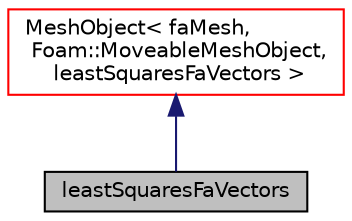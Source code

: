 digraph "leastSquaresFaVectors"
{
  bgcolor="transparent";
  edge [fontname="Helvetica",fontsize="10",labelfontname="Helvetica",labelfontsize="10"];
  node [fontname="Helvetica",fontsize="10",shape=record];
  Node1 [label="leastSquaresFaVectors",height=0.2,width=0.4,color="black", fillcolor="grey75", style="filled" fontcolor="black"];
  Node2 -> Node1 [dir="back",color="midnightblue",fontsize="10",style="solid",fontname="Helvetica"];
  Node2 [label="MeshObject\< faMesh,\l Foam::MoveableMeshObject,\l leastSquaresFaVectors \>",height=0.2,width=0.4,color="red",URL="$classFoam_1_1MeshObject.html"];
}
